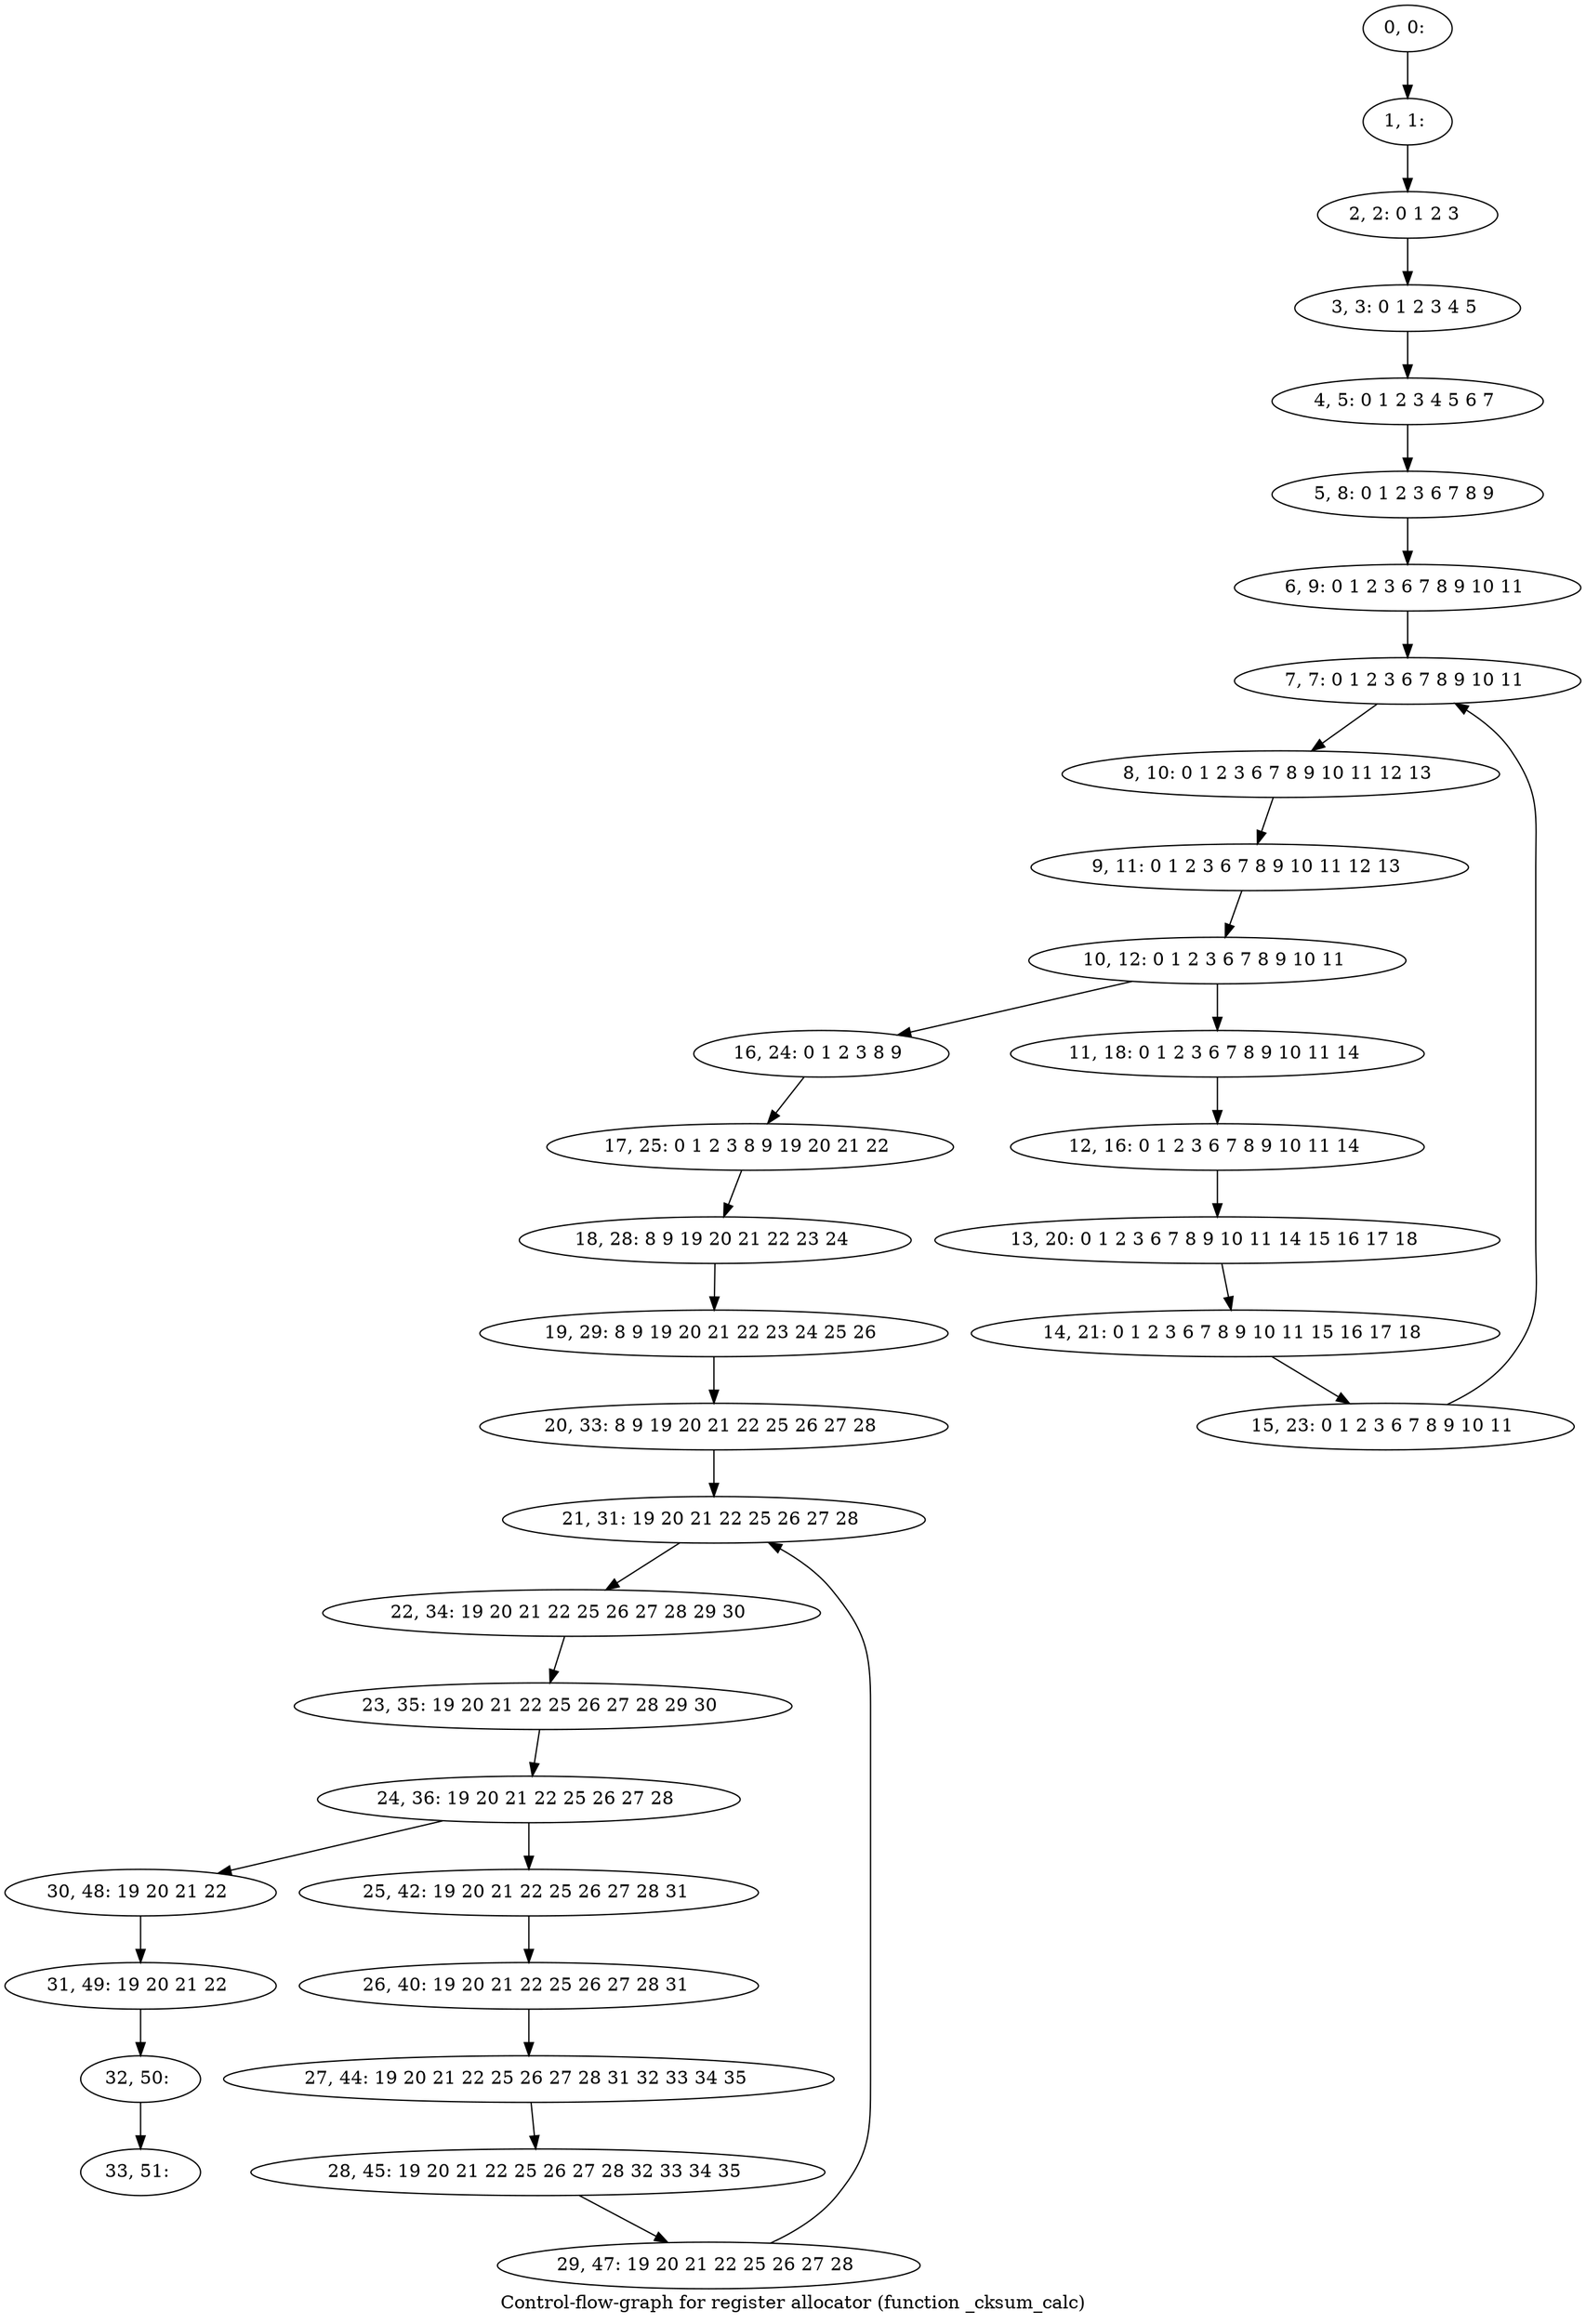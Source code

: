 digraph G {
graph [label="Control-flow-graph for register allocator (function _cksum_calc)"]
0[label="0, 0: "];
1[label="1, 1: "];
2[label="2, 2: 0 1 2 3 "];
3[label="3, 3: 0 1 2 3 4 5 "];
4[label="4, 5: 0 1 2 3 4 5 6 7 "];
5[label="5, 8: 0 1 2 3 6 7 8 9 "];
6[label="6, 9: 0 1 2 3 6 7 8 9 10 11 "];
7[label="7, 7: 0 1 2 3 6 7 8 9 10 11 "];
8[label="8, 10: 0 1 2 3 6 7 8 9 10 11 12 13 "];
9[label="9, 11: 0 1 2 3 6 7 8 9 10 11 12 13 "];
10[label="10, 12: 0 1 2 3 6 7 8 9 10 11 "];
11[label="11, 18: 0 1 2 3 6 7 8 9 10 11 14 "];
12[label="12, 16: 0 1 2 3 6 7 8 9 10 11 14 "];
13[label="13, 20: 0 1 2 3 6 7 8 9 10 11 14 15 16 17 18 "];
14[label="14, 21: 0 1 2 3 6 7 8 9 10 11 15 16 17 18 "];
15[label="15, 23: 0 1 2 3 6 7 8 9 10 11 "];
16[label="16, 24: 0 1 2 3 8 9 "];
17[label="17, 25: 0 1 2 3 8 9 19 20 21 22 "];
18[label="18, 28: 8 9 19 20 21 22 23 24 "];
19[label="19, 29: 8 9 19 20 21 22 23 24 25 26 "];
20[label="20, 33: 8 9 19 20 21 22 25 26 27 28 "];
21[label="21, 31: 19 20 21 22 25 26 27 28 "];
22[label="22, 34: 19 20 21 22 25 26 27 28 29 30 "];
23[label="23, 35: 19 20 21 22 25 26 27 28 29 30 "];
24[label="24, 36: 19 20 21 22 25 26 27 28 "];
25[label="25, 42: 19 20 21 22 25 26 27 28 31 "];
26[label="26, 40: 19 20 21 22 25 26 27 28 31 "];
27[label="27, 44: 19 20 21 22 25 26 27 28 31 32 33 34 35 "];
28[label="28, 45: 19 20 21 22 25 26 27 28 32 33 34 35 "];
29[label="29, 47: 19 20 21 22 25 26 27 28 "];
30[label="30, 48: 19 20 21 22 "];
31[label="31, 49: 19 20 21 22 "];
32[label="32, 50: "];
33[label="33, 51: "];
0->1 ;
1->2 ;
2->3 ;
3->4 ;
4->5 ;
5->6 ;
6->7 ;
7->8 ;
8->9 ;
9->10 ;
10->11 ;
10->16 ;
11->12 ;
12->13 ;
13->14 ;
14->15 ;
15->7 ;
16->17 ;
17->18 ;
18->19 ;
19->20 ;
20->21 ;
21->22 ;
22->23 ;
23->24 ;
24->25 ;
24->30 ;
25->26 ;
26->27 ;
27->28 ;
28->29 ;
29->21 ;
30->31 ;
31->32 ;
32->33 ;
}
